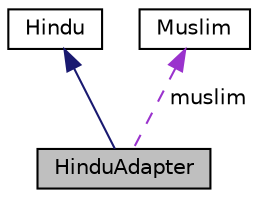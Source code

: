 digraph "HinduAdapter"
{
  edge [fontname="Helvetica",fontsize="10",labelfontname="Helvetica",labelfontsize="10"];
  node [fontname="Helvetica",fontsize="10",shape=record];
  Node1 [label="HinduAdapter",height=0.2,width=0.4,color="black", fillcolor="grey75", style="filled", fontcolor="black"];
  Node2 -> Node1 [dir="back",color="midnightblue",fontsize="10",style="solid",fontname="Helvetica"];
  Node2 [label="Hindu",height=0.2,width=0.4,color="black", fillcolor="white", style="filled",URL="$classHindu.html"];
  Node3 -> Node1 [dir="back",color="darkorchid3",fontsize="10",style="dashed",label=" muslim" ,fontname="Helvetica"];
  Node3 [label="Muslim",height=0.2,width=0.4,color="black", fillcolor="white", style="filled",URL="$classMuslim.html"];
}

